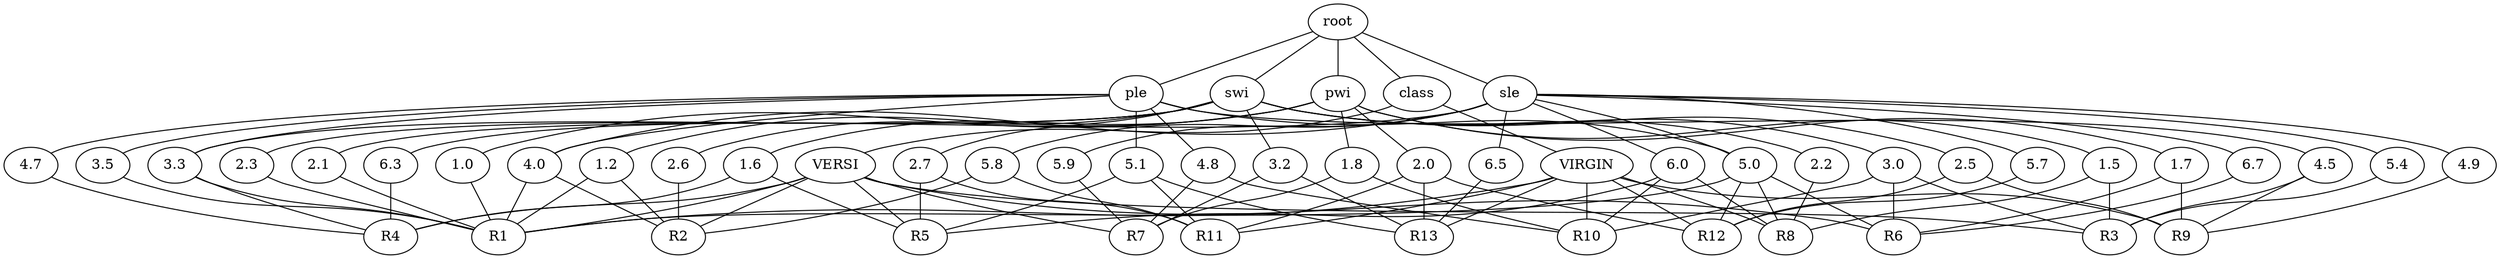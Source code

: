 graph {
root -- sle
root -- swi
root -- ple
root -- pwi
root -- class
sle -- 5.0
sle -- 5.8
sle -- 5.4
sle -- 6.3
sle -- 6.0
sle -- 6.7
sle -- 5.9
sle -- 4.9
sle -- 5.7
sle -- 6.5
sle -- 4.0
swi -- 2.3
swi -- 2.6
swi -- 3.0
swi -- 3.3
swi -- 2.7
swi -- 3.2
swi -- 2.2
swi -- 2.5
swi -- 2.1
ple -- 3.3
ple -- 4.0
ple -- 4.5
ple -- 4.7
ple -- 5.1
ple -- 5.0
ple -- 4.8
ple -- 3.5
pwi -- 1.0
pwi -- 1.2
pwi -- 1.5
pwi -- 1.6
pwi -- 1.7
pwi -- 1.8
pwi -- 2.0
class -- VERSI
class -- VIRGIN
5.0 -- R1
2.3 -- R1
3.3 -- R1
1.0 -- R1
VERSI -- R1
4.0 -- R1
2.1 -- R1
3.5 -- R1
1.2 -- R1
VIRGIN -- R1
5.8 -- R2
2.6 -- R2
4.0 -- R2
1.2 -- R2
VERSI -- R2
5.4 -- R3
3.0 -- R3
4.5 -- R3
1.5 -- R3
VERSI -- R3
6.3 -- R4
3.3 -- R4
4.7 -- R4
1.6 -- R4
VERSI -- R4
6.0 -- R5
2.7 -- R5
5.1 -- R5
1.6 -- R5
VERSI -- R5
6.7 -- R6
3.0 -- R6
5.0 -- R6
1.7 -- R6
VERSI -- R6
5.9 -- R7
3.2 -- R7
4.8 -- R7
1.8 -- R7
VERSI -- R7
6.0 -- R8
2.2 -- R8
5.0 -- R8
1.5 -- R8
VIRGIN -- R8
4.9 -- R9
2.5 -- R9
4.5 -- R9
1.7 -- R9
VIRGIN -- R9
6.0 -- R10
3.0 -- R10
4.8 -- R10
1.8 -- R10
VIRGIN -- R10
5.8 -- R11
2.7 -- R11
5.1 -- R11
2.0 -- R11
VIRGIN -- R11
5.7 -- R12
2.5 -- R12
5.0 -- R12
2.0 -- R12
VIRGIN -- R12
6.5 -- R13
3.2 -- R13
5.1 -- R13
2.0 -- R13
VIRGIN -- R13
}
